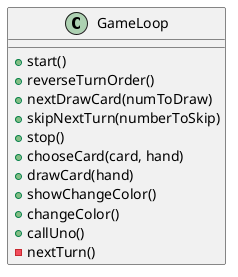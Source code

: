 @startuml

class GameLoop {
    +start()
    +reverseTurnOrder()
    +nextDrawCard(numToDraw)
    +skipNextTurn(numberToSkip)
    +stop()
    +chooseCard(card, hand)
    +drawCard(hand)
    +showChangeColor()
    +changeColor()
    +callUno()
    -nextTurn()
}

@enduml